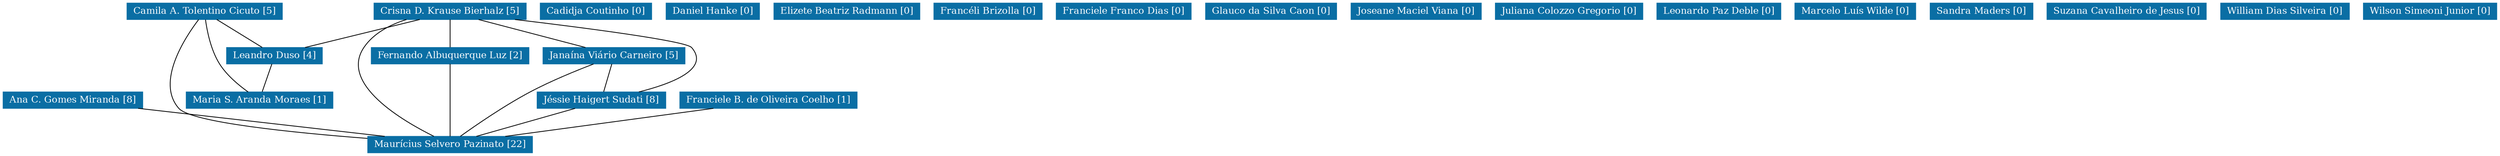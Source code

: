strict graph grafo1 {
	graph [bb="0,0,2670,192",
		id=grafo1,
		overlap=False
	];
	node [fontsize=12,
		label="\N",
		shape=rectangle,
		style=filled
	];
	0	 [URL="membro-3216449144279833.html",
		color="#0A6EA4",
		fontcolor="#FFFFFF",
		height=0.29167,
		label="Ana C. Gomes Miranda [8]",
		pos="73.5,67.5",
		width=2.0417];
	19	 [URL="membro-2136144172613304.html",
		color="#0A6EA4",
		fontcolor="#FFFFFF",
		height=0.29167,
		label="Maurícius Selvero Pazinato [22]",
		pos="489.5,10.5",
		width=2.3472];
	0 -- 19	 [pos="147.39,57.375 222.11,47.138 337.06,31.387 412.78,21.013"];
	1	 [URL="membro-9429704945665907.html",
		color="#0A6EA4",
		fontcolor="#FFFFFF",
		height=0.29167,
		label="Cadidja Coutinho [0]",
		pos="645.5,181.5",
		width=1.625];
	2	 [URL="membro-4565465111125811.html",
		color="#0A6EA4",
		fontcolor="#FFFFFF",
		height=0.29167,
		label="Camila A. Tolentino Cicuto [5]",
		pos="218.5,181.5",
		width=2.2917];
	2 -- 19	 [pos="211.23,170.68 196.33,147.06 166.04,90.299 194.5,57 208.14,41.038 322.65,26.657 404.91,18.248"];
	15	 [URL="membro-2702894230612264.html",
		color="#0A6EA4",
		fontcolor="#FFFFFF",
		height=0.29167,
		label="Leandro Duso [4]",
		pos="297.5,124.5",
		width=1.4028];
	2 -- 15	 [pos="233.36,170.78 247.48,160.59 268.61,145.35 282.71,135.17"];
	18	 [URL="membro-2809121862614598.html",
		color="#0A6EA4",
		fontcolor="#FFFFFF",
		height=0.29167,
		label="Maria S. Aranda Moraes [1]",
		pos="278.5,67.5",
		width=2.0833];
	2 -- 18	 [pos="219.98,170.89 222.23,157.1 227.37,132.61 237.5,114 245.01,100.2 257.29,87.015 266.46,78.234"];
	15 -- 18	 [pos="293.93,113.78 290.53,103.59 285.45,88.348 282.06,78.173"];
	3	 [URL="membro-8524665688345631.html",
		color="#0A6EA4",
		fontcolor="#FFFFFF",
		height=0.29167,
		label="Crisna D. Krause Bierhalz [5]",
		pos="489.5,181.5",
		width=2.1944];
	3 -- 19	 [pos="446.81,170.86 428.29,163.89 408.38,152.68 397.5,135 370.19,90.589 437.1,41.99 471.12,21.056"];
	3 -- 15	 [pos="453.84,170.91 419.35,160.67 367.39,145.25 332.97,135.03"];
	6	 [URL="membro-2332303580071539.html",
		color="#0A6EA4",
		fontcolor="#FFFFFF",
		height=0.29167,
		label="Fernando Albuquerque Luz [2]",
		pos="489.5,124.5",
		width=2.2917];
	3 -- 6	 [pos="489.5,170.78 489.5,160.59 489.5,145.35 489.5,135.17"];
	11	 [URL="membro-7084943535940858.html",
		color="#0A6EA4",
		fontcolor="#FFFFFF",
		height=0.29167,
		label="Janaína Viário Carneiro [5]",
		pos="663.5,124.5",
		width=2.0278];
	3 -- 11	 [pos="521.82,170.91 553.07,160.67 600.16,145.25 631.35,135.03"];
	12	 [URL="membro-8634309450152107.html",
		color="#0A6EA4",
		fontcolor="#FFFFFF",
		height=0.29167,
		label="Jéssie Haigert Sudati [8]",
		pos="652.5,67.5",
		width=1.8194];
	3 -- 12	 [pos="559.95,170.97 633.64,159.61 739.49,142.2 745.5,135 766.21,110.19 723.47,89.748 689.29,78.083"];
	6 -- 19	 [pos="489.5,113.98 489.5,92.372 489.5,43.193 489.5,21.328"];
	11 -- 19	 [pos="641.75,113.95 624.03,105.07 598.58,91.661 577.5,78 549.38,59.78 518.83,35.144 502.15,21.232"];
	11 -- 12	 [pos="661.43,113.78 659.46,103.59 656.52,88.348 654.56,78.173"];
	12 -- 19	 [pos="622.22,56.912 592.95,46.674 548.84,31.25 519.61,21.031"];
	4	 [URL="membro-2508828887035004.html",
		color="#0A6EA4",
		fontcolor="#FFFFFF",
		height=0.29167,
		label="Daniel Hanke [0]",
		pos="771.5,181.5",
		width=1.375];
	5	 [URL="membro-7302773191822518.html",
		color="#0A6EA4",
		fontcolor="#FFFFFF",
		height=0.29167,
		label="Elizete Beatriz Radmann [0]",
		pos="914.5,181.5",
		width=2.0972];
	7	 [URL="membro-1822354320609261.html",
		color="#0A6EA4",
		fontcolor="#FFFFFF",
		height=0.29167,
		label="Francéli Brizolla [0]",
		pos="1064.5,181.5",
		width=1.5556];
	8	 [URL="membro-7980862457823375.html",
		color="#0A6EA4",
		fontcolor="#FFFFFF",
		height=0.29167,
		label="Franciele B. de Oliveira Coelho [1]",
		pos="828.5,67.5",
		width=2.5556];
	8 -- 19	 [pos="765.93,56.979 704.99,46.734 612.9,31.249 551.99,21.008"];
	9	 [URL="membro-5896333255858169.html",
		color="#0A6EA4",
		fontcolor="#FFFFFF",
		height=0.29167,
		label="Franciele Franco Dias [0]",
		pos="1207.5,181.5",
		width=1.9028];
	10	 [URL="membro-7884008338715514.html",
		color="#0A6EA4",
		fontcolor="#FFFFFF",
		height=0.29167,
		label="Glauco da Silva Caon [0]",
		pos="1362.5,181.5",
		width=1.9028];
	13	 [URL="membro-3353373521972232.html",
		color="#0A6EA4",
		fontcolor="#FFFFFF",
		height=0.29167,
		label="Joseane Maciel Viana [0]",
		pos="1517.5,181.5",
		width=1.9028];
	14	 [URL="membro-0119982097901088.html",
		color="#0A6EA4",
		fontcolor="#FFFFFF",
		height=0.29167,
		label="Juliana Colozzo Gregorio [0]",
		pos="1681.5,181.5",
		width=2.1528];
	16	 [URL="membro-1985993869287103.html",
		color="#0A6EA4",
		fontcolor="#FFFFFF",
		height=0.29167,
		label="Leonardo Paz Deble [0]",
		pos="1842.5,181.5",
		width=1.8194];
	17	 [URL="membro-3736087205149979.html",
		color="#0A6EA4",
		fontcolor="#FFFFFF",
		height=0.29167,
		label="Marcelo Luís Wilde [0]",
		pos="1990.5,181.5",
		width=1.7778];
	20	 [URL="membro-8358807580526339.html",
		color="#0A6EA4",
		fontcolor="#FFFFFF",
		height=0.29167,
		label="Sandra Maders [0]",
		pos="2124.5,181.5",
		width=1.4444];
	21	 [URL="membro-6494340013752525.html",
		color="#0A6EA4",
		fontcolor="#FFFFFF",
		height=0.29167,
		label="Suzana Cavalheiro de Jesus [0]",
		pos="2276.5,181.5",
		width=2.2778];
	22	 [URL="membro-5594586351722666.html",
		color="#0A6EA4",
		fontcolor="#FFFFFF",
		height=0.29167,
		label="William Dias Silveira [0]",
		pos="2443.5,181.5",
		width=1.8611];
	23	 [URL="membro-5427114024398253.html",
		color="#0A6EA4",
		fontcolor="#FFFFFF",
		height=0.29167,
		label="Wilson Simeoni Junior [0]",
		pos="2599.5,181.5",
		width=1.9583];
}
